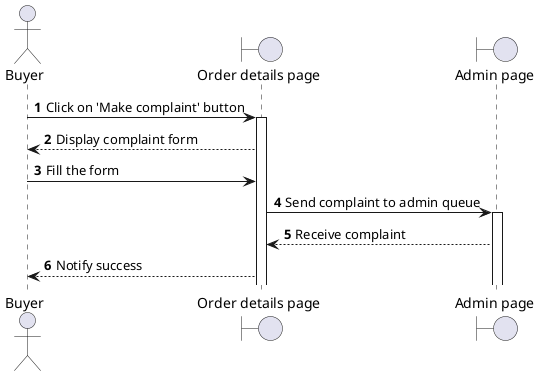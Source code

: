 @startuml
autonumber
actor Buyer
boundary "Order details page" as Page
boundary "Admin page" as ADPage
Buyer -> Page ++: Click on 'Make complaint' button
Page --> Buyer: Display complaint form
Buyer -> Page: Fill the form
Page -> ADPage ++: Send complaint to admin queue
ADPage --> Page: Receive complaint
Page --> Buyer: Notify success
@enduml
